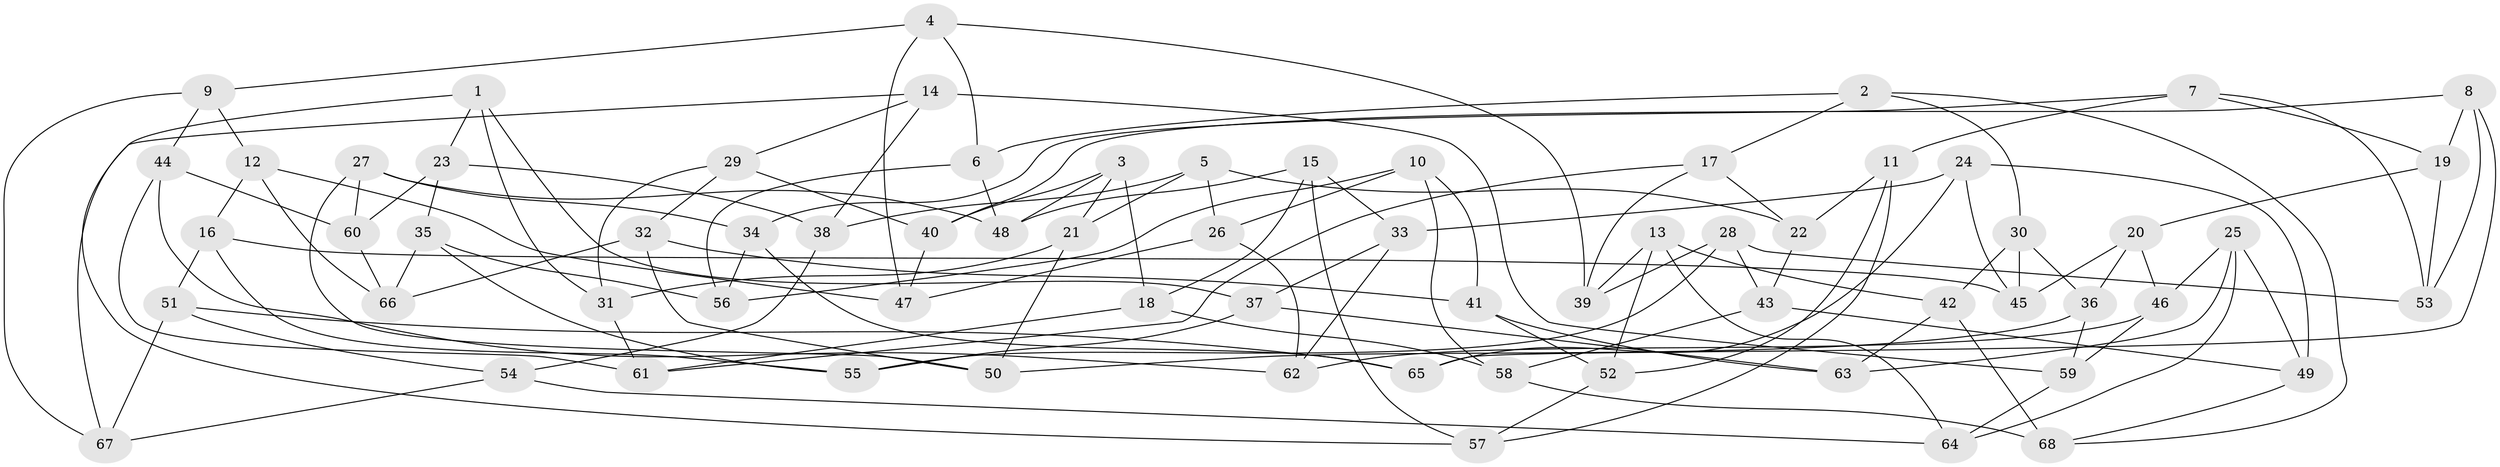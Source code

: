 // Generated by graph-tools (version 1.1) at 2025/57/03/09/25 04:57:38]
// undirected, 68 vertices, 136 edges
graph export_dot {
graph [start="1"]
  node [color=gray90,style=filled];
  1;
  2;
  3;
  4;
  5;
  6;
  7;
  8;
  9;
  10;
  11;
  12;
  13;
  14;
  15;
  16;
  17;
  18;
  19;
  20;
  21;
  22;
  23;
  24;
  25;
  26;
  27;
  28;
  29;
  30;
  31;
  32;
  33;
  34;
  35;
  36;
  37;
  38;
  39;
  40;
  41;
  42;
  43;
  44;
  45;
  46;
  47;
  48;
  49;
  50;
  51;
  52;
  53;
  54;
  55;
  56;
  57;
  58;
  59;
  60;
  61;
  62;
  63;
  64;
  65;
  66;
  67;
  68;
  1 -- 57;
  1 -- 23;
  1 -- 31;
  1 -- 37;
  2 -- 68;
  2 -- 6;
  2 -- 30;
  2 -- 17;
  3 -- 48;
  3 -- 18;
  3 -- 21;
  3 -- 40;
  4 -- 47;
  4 -- 6;
  4 -- 39;
  4 -- 9;
  5 -- 22;
  5 -- 21;
  5 -- 38;
  5 -- 26;
  6 -- 56;
  6 -- 48;
  7 -- 19;
  7 -- 11;
  7 -- 34;
  7 -- 53;
  8 -- 53;
  8 -- 40;
  8 -- 19;
  8 -- 65;
  9 -- 44;
  9 -- 67;
  9 -- 12;
  10 -- 56;
  10 -- 58;
  10 -- 26;
  10 -- 41;
  11 -- 57;
  11 -- 52;
  11 -- 22;
  12 -- 66;
  12 -- 16;
  12 -- 47;
  13 -- 42;
  13 -- 52;
  13 -- 39;
  13 -- 64;
  14 -- 67;
  14 -- 29;
  14 -- 59;
  14 -- 38;
  15 -- 18;
  15 -- 33;
  15 -- 48;
  15 -- 57;
  16 -- 51;
  16 -- 55;
  16 -- 45;
  17 -- 61;
  17 -- 22;
  17 -- 39;
  18 -- 61;
  18 -- 58;
  19 -- 20;
  19 -- 53;
  20 -- 36;
  20 -- 45;
  20 -- 46;
  21 -- 50;
  21 -- 31;
  22 -- 43;
  23 -- 60;
  23 -- 38;
  23 -- 35;
  24 -- 45;
  24 -- 49;
  24 -- 33;
  24 -- 65;
  25 -- 64;
  25 -- 63;
  25 -- 49;
  25 -- 46;
  26 -- 47;
  26 -- 62;
  27 -- 50;
  27 -- 60;
  27 -- 34;
  27 -- 48;
  28 -- 43;
  28 -- 39;
  28 -- 53;
  28 -- 55;
  29 -- 40;
  29 -- 31;
  29 -- 32;
  30 -- 45;
  30 -- 42;
  30 -- 36;
  31 -- 61;
  32 -- 66;
  32 -- 41;
  32 -- 50;
  33 -- 37;
  33 -- 62;
  34 -- 56;
  34 -- 65;
  35 -- 66;
  35 -- 55;
  35 -- 56;
  36 -- 59;
  36 -- 50;
  37 -- 63;
  37 -- 55;
  38 -- 54;
  40 -- 47;
  41 -- 52;
  41 -- 63;
  42 -- 68;
  42 -- 63;
  43 -- 58;
  43 -- 49;
  44 -- 60;
  44 -- 61;
  44 -- 62;
  46 -- 59;
  46 -- 62;
  49 -- 68;
  51 -- 67;
  51 -- 54;
  51 -- 65;
  52 -- 57;
  54 -- 67;
  54 -- 64;
  58 -- 68;
  59 -- 64;
  60 -- 66;
}
